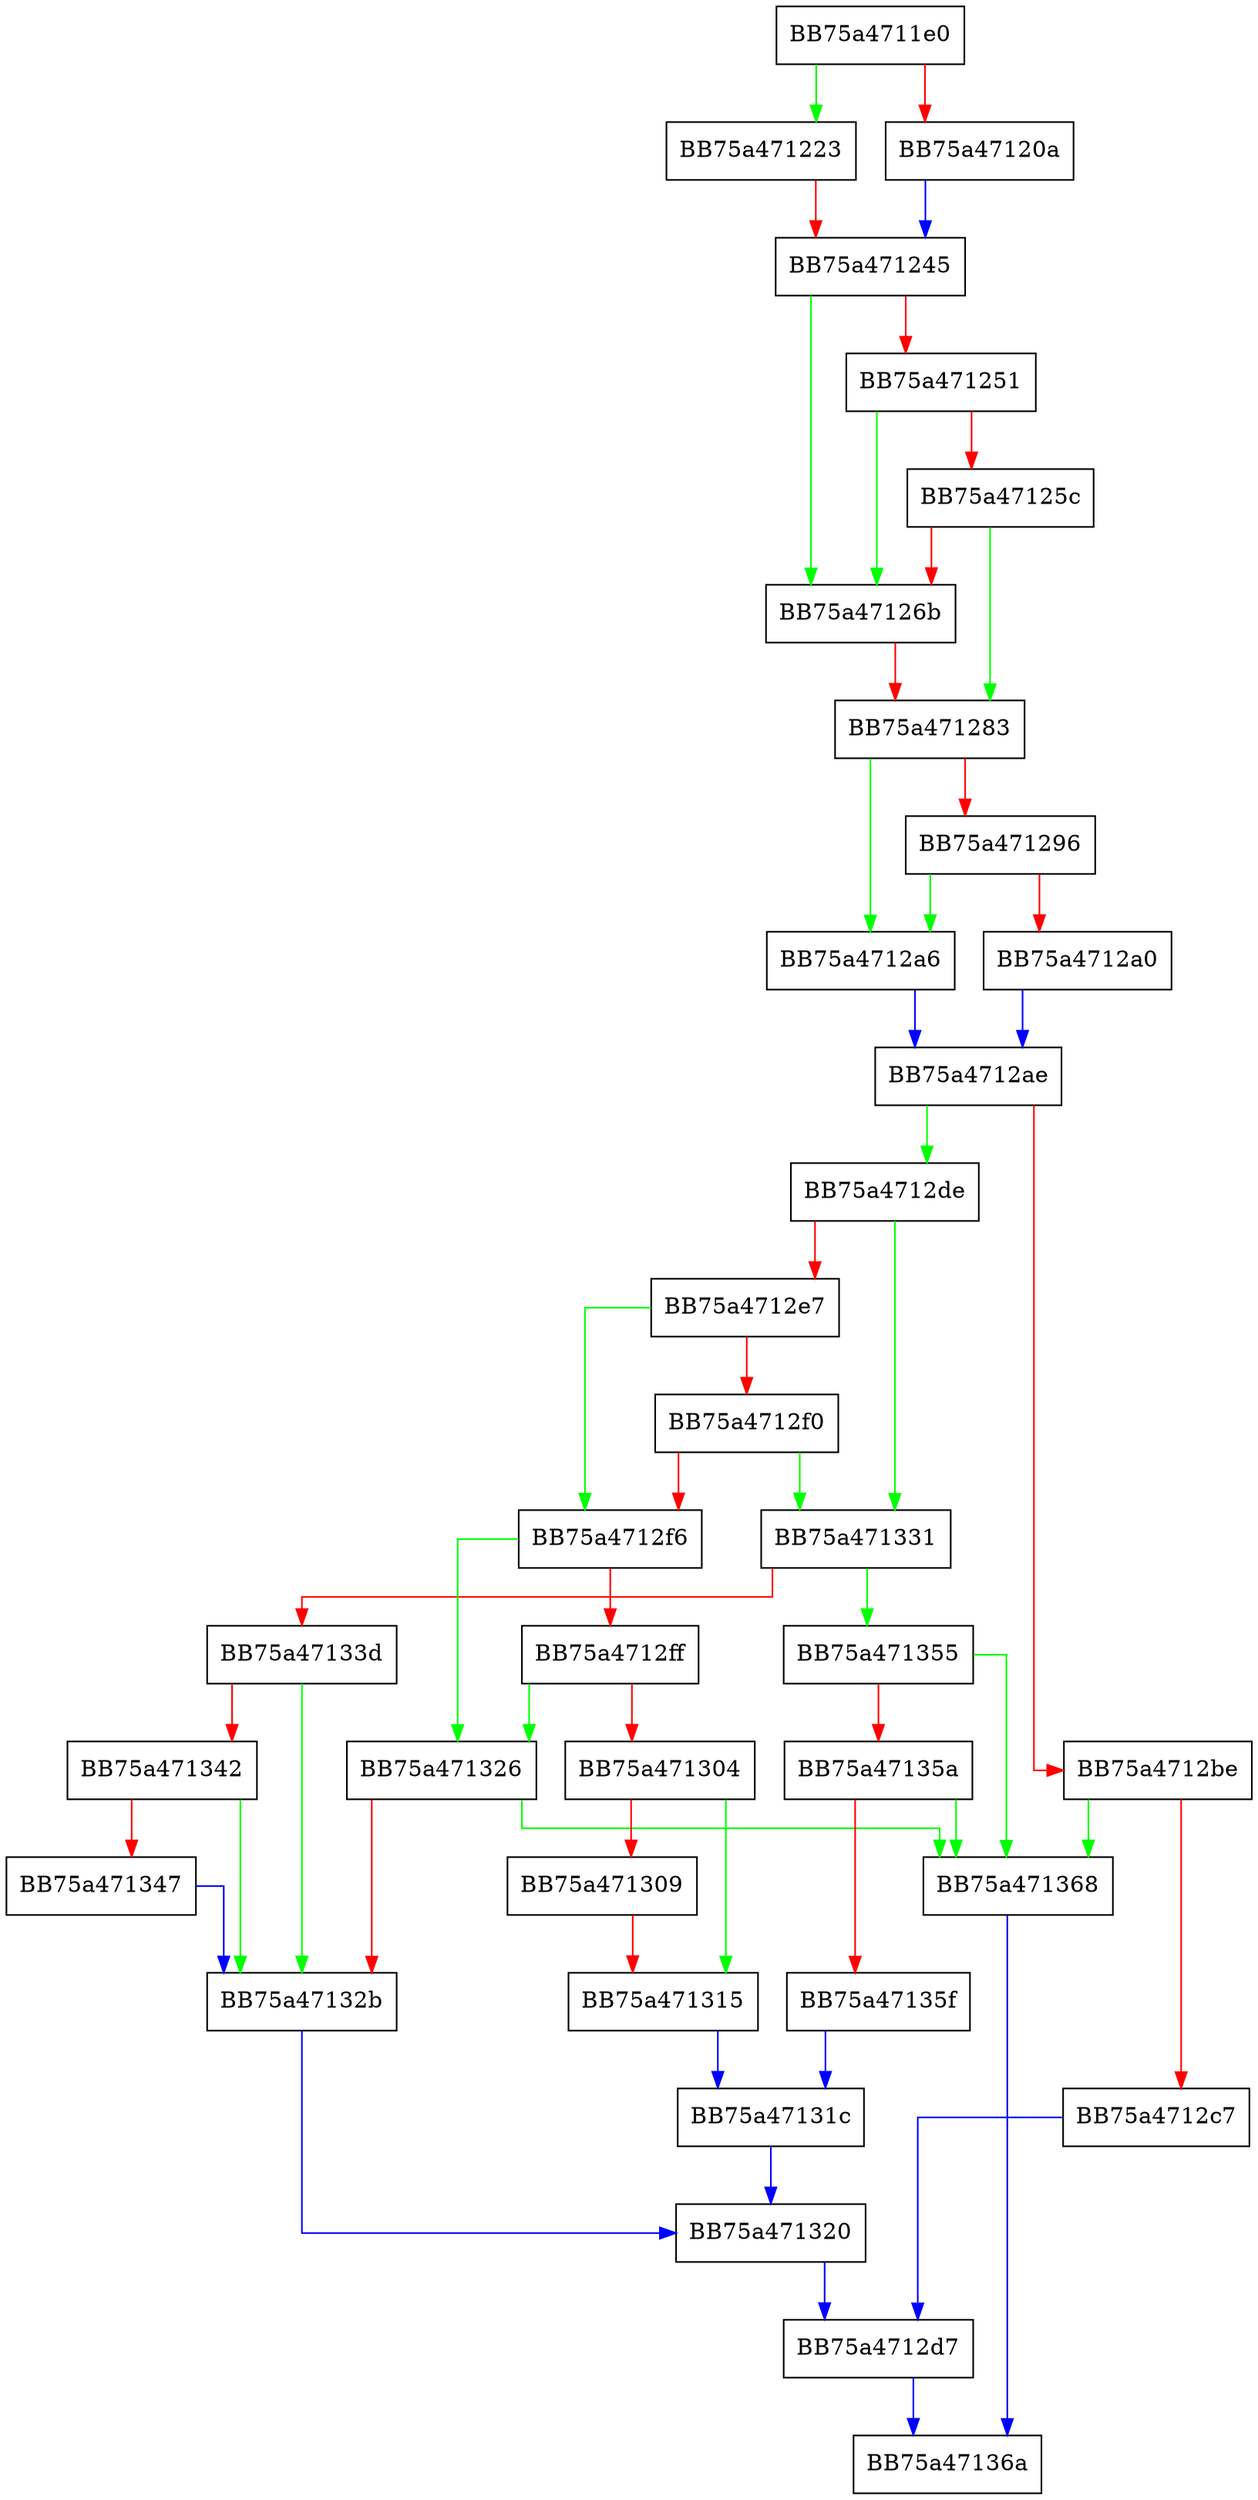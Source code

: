digraph match_rep {
  node [shape="box"];
  graph [splines=ortho];
  BB75a4711e0 -> BB75a471223 [color="green"];
  BB75a4711e0 -> BB75a47120a [color="red"];
  BB75a47120a -> BB75a471245 [color="blue"];
  BB75a471223 -> BB75a471245 [color="red"];
  BB75a471245 -> BB75a47126b [color="green"];
  BB75a471245 -> BB75a471251 [color="red"];
  BB75a471251 -> BB75a47126b [color="green"];
  BB75a471251 -> BB75a47125c [color="red"];
  BB75a47125c -> BB75a471283 [color="green"];
  BB75a47125c -> BB75a47126b [color="red"];
  BB75a47126b -> BB75a471283 [color="red"];
  BB75a471283 -> BB75a4712a6 [color="green"];
  BB75a471283 -> BB75a471296 [color="red"];
  BB75a471296 -> BB75a4712a6 [color="green"];
  BB75a471296 -> BB75a4712a0 [color="red"];
  BB75a4712a0 -> BB75a4712ae [color="blue"];
  BB75a4712a6 -> BB75a4712ae [color="blue"];
  BB75a4712ae -> BB75a4712de [color="green"];
  BB75a4712ae -> BB75a4712be [color="red"];
  BB75a4712be -> BB75a471368 [color="green"];
  BB75a4712be -> BB75a4712c7 [color="red"];
  BB75a4712c7 -> BB75a4712d7 [color="blue"];
  BB75a4712d7 -> BB75a47136a [color="blue"];
  BB75a4712de -> BB75a471331 [color="green"];
  BB75a4712de -> BB75a4712e7 [color="red"];
  BB75a4712e7 -> BB75a4712f6 [color="green"];
  BB75a4712e7 -> BB75a4712f0 [color="red"];
  BB75a4712f0 -> BB75a471331 [color="green"];
  BB75a4712f0 -> BB75a4712f6 [color="red"];
  BB75a4712f6 -> BB75a471326 [color="green"];
  BB75a4712f6 -> BB75a4712ff [color="red"];
  BB75a4712ff -> BB75a471326 [color="green"];
  BB75a4712ff -> BB75a471304 [color="red"];
  BB75a471304 -> BB75a471315 [color="green"];
  BB75a471304 -> BB75a471309 [color="red"];
  BB75a471309 -> BB75a471315 [color="red"];
  BB75a471315 -> BB75a47131c [color="blue"];
  BB75a47131c -> BB75a471320 [color="blue"];
  BB75a471320 -> BB75a4712d7 [color="blue"];
  BB75a471326 -> BB75a471368 [color="green"];
  BB75a471326 -> BB75a47132b [color="red"];
  BB75a47132b -> BB75a471320 [color="blue"];
  BB75a471331 -> BB75a471355 [color="green"];
  BB75a471331 -> BB75a47133d [color="red"];
  BB75a47133d -> BB75a47132b [color="green"];
  BB75a47133d -> BB75a471342 [color="red"];
  BB75a471342 -> BB75a47132b [color="green"];
  BB75a471342 -> BB75a471347 [color="red"];
  BB75a471347 -> BB75a47132b [color="blue"];
  BB75a471355 -> BB75a471368 [color="green"];
  BB75a471355 -> BB75a47135a [color="red"];
  BB75a47135a -> BB75a471368 [color="green"];
  BB75a47135a -> BB75a47135f [color="red"];
  BB75a47135f -> BB75a47131c [color="blue"];
  BB75a471368 -> BB75a47136a [color="blue"];
}